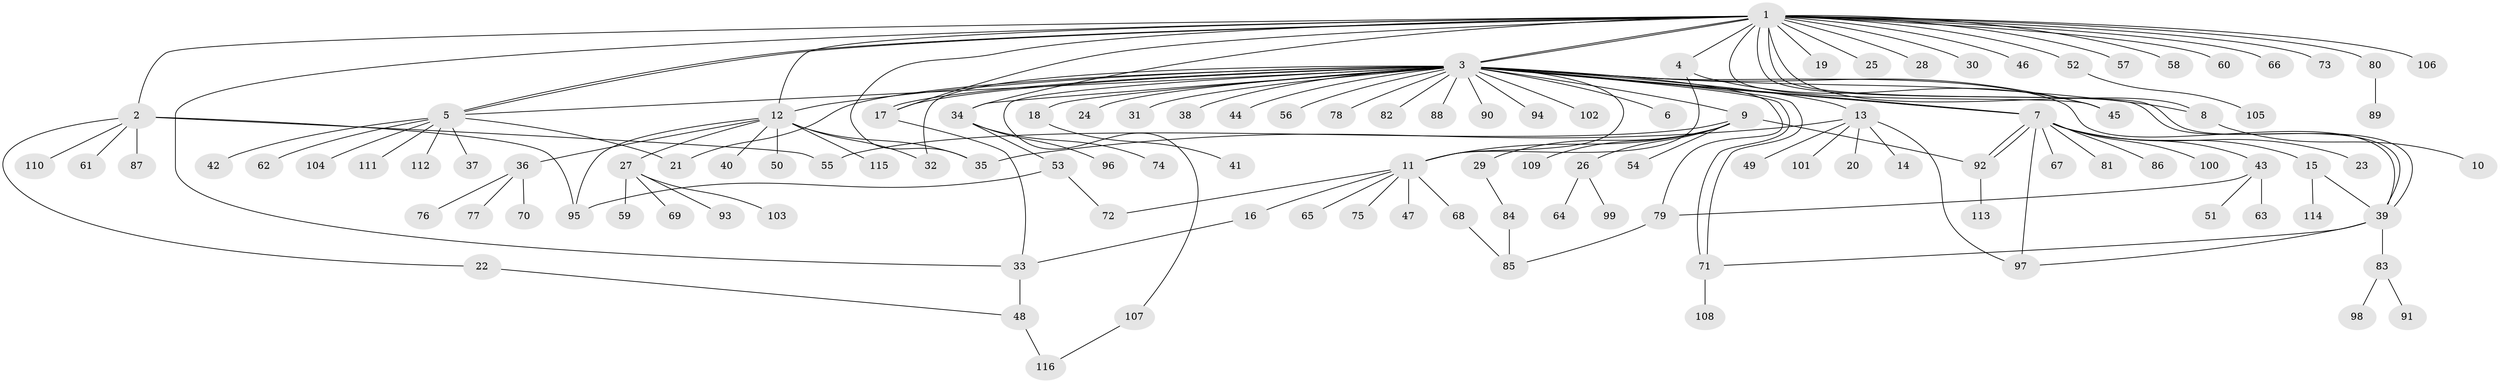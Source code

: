 // coarse degree distribution, {28: 0.012345679012345678, 7: 0.024691358024691357, 31: 0.012345679012345678, 3: 0.1111111111111111, 6: 0.024691358024691357, 1: 0.654320987654321, 11: 0.012345679012345678, 9: 0.024691358024691357, 2: 0.07407407407407407, 4: 0.024691358024691357, 5: 0.024691358024691357}
// Generated by graph-tools (version 1.1) at 2025/18/03/04/25 18:18:09]
// undirected, 116 vertices, 152 edges
graph export_dot {
graph [start="1"]
  node [color=gray90,style=filled];
  1;
  2;
  3;
  4;
  5;
  6;
  7;
  8;
  9;
  10;
  11;
  12;
  13;
  14;
  15;
  16;
  17;
  18;
  19;
  20;
  21;
  22;
  23;
  24;
  25;
  26;
  27;
  28;
  29;
  30;
  31;
  32;
  33;
  34;
  35;
  36;
  37;
  38;
  39;
  40;
  41;
  42;
  43;
  44;
  45;
  46;
  47;
  48;
  49;
  50;
  51;
  52;
  53;
  54;
  55;
  56;
  57;
  58;
  59;
  60;
  61;
  62;
  63;
  64;
  65;
  66;
  67;
  68;
  69;
  70;
  71;
  72;
  73;
  74;
  75;
  76;
  77;
  78;
  79;
  80;
  81;
  82;
  83;
  84;
  85;
  86;
  87;
  88;
  89;
  90;
  91;
  92;
  93;
  94;
  95;
  96;
  97;
  98;
  99;
  100;
  101;
  102;
  103;
  104;
  105;
  106;
  107;
  108;
  109;
  110;
  111;
  112;
  113;
  114;
  115;
  116;
  1 -- 2;
  1 -- 3;
  1 -- 3;
  1 -- 4;
  1 -- 5;
  1 -- 5;
  1 -- 8;
  1 -- 12;
  1 -- 17;
  1 -- 19;
  1 -- 25;
  1 -- 28;
  1 -- 30;
  1 -- 33;
  1 -- 34;
  1 -- 35;
  1 -- 39;
  1 -- 39;
  1 -- 45;
  1 -- 46;
  1 -- 52;
  1 -- 57;
  1 -- 58;
  1 -- 60;
  1 -- 66;
  1 -- 73;
  1 -- 80;
  1 -- 106;
  2 -- 22;
  2 -- 55;
  2 -- 61;
  2 -- 87;
  2 -- 95;
  2 -- 110;
  3 -- 5;
  3 -- 6;
  3 -- 7;
  3 -- 7;
  3 -- 8;
  3 -- 9;
  3 -- 11;
  3 -- 12;
  3 -- 13;
  3 -- 17;
  3 -- 17;
  3 -- 18;
  3 -- 21;
  3 -- 24;
  3 -- 31;
  3 -- 32;
  3 -- 34;
  3 -- 38;
  3 -- 39;
  3 -- 44;
  3 -- 45;
  3 -- 56;
  3 -- 71;
  3 -- 71;
  3 -- 78;
  3 -- 79;
  3 -- 82;
  3 -- 88;
  3 -- 90;
  3 -- 94;
  3 -- 102;
  3 -- 107;
  4 -- 11;
  4 -- 45;
  5 -- 21;
  5 -- 37;
  5 -- 42;
  5 -- 62;
  5 -- 104;
  5 -- 111;
  5 -- 112;
  7 -- 15;
  7 -- 23;
  7 -- 43;
  7 -- 67;
  7 -- 81;
  7 -- 86;
  7 -- 92;
  7 -- 92;
  7 -- 97;
  7 -- 100;
  8 -- 10;
  9 -- 11;
  9 -- 26;
  9 -- 29;
  9 -- 54;
  9 -- 55;
  9 -- 92;
  9 -- 109;
  11 -- 16;
  11 -- 47;
  11 -- 65;
  11 -- 68;
  11 -- 72;
  11 -- 75;
  12 -- 27;
  12 -- 32;
  12 -- 35;
  12 -- 36;
  12 -- 40;
  12 -- 50;
  12 -- 95;
  12 -- 115;
  13 -- 14;
  13 -- 20;
  13 -- 35;
  13 -- 49;
  13 -- 97;
  13 -- 101;
  15 -- 39;
  15 -- 114;
  16 -- 33;
  17 -- 33;
  18 -- 41;
  22 -- 48;
  26 -- 64;
  26 -- 99;
  27 -- 59;
  27 -- 69;
  27 -- 93;
  27 -- 103;
  29 -- 84;
  33 -- 48;
  34 -- 53;
  34 -- 74;
  34 -- 96;
  36 -- 70;
  36 -- 76;
  36 -- 77;
  39 -- 71;
  39 -- 83;
  39 -- 97;
  43 -- 51;
  43 -- 63;
  43 -- 79;
  48 -- 116;
  52 -- 105;
  53 -- 72;
  53 -- 95;
  68 -- 85;
  71 -- 108;
  79 -- 85;
  80 -- 89;
  83 -- 91;
  83 -- 98;
  84 -- 85;
  92 -- 113;
  107 -- 116;
}
